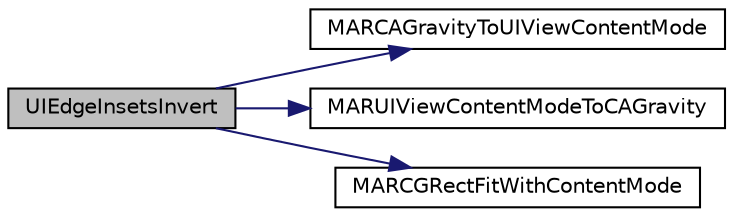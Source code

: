 digraph "UIEdgeInsetsInvert"
{
  edge [fontname="Helvetica",fontsize="10",labelfontname="Helvetica",labelfontsize="10"];
  node [fontname="Helvetica",fontsize="10",shape=record];
  rankdir="LR";
  Node155 [label="UIEdgeInsetsInvert",height=0.2,width=0.4,color="black", fillcolor="grey75", style="filled", fontcolor="black"];
  Node155 -> Node156 [color="midnightblue",fontsize="10",style="solid",fontname="Helvetica"];
  Node156 [label="MARCAGravityToUIViewContentMode",height=0.2,width=0.4,color="black", fillcolor="white", style="filled",URL="$_m_a_r_c_g_utilities_8h.html#a14ebbb01337964567b63ddbf7f578a8f",tooltip="Convert CALayer&#39;s gravity string to UIViewContentMode. "];
  Node155 -> Node157 [color="midnightblue",fontsize="10",style="solid",fontname="Helvetica"];
  Node157 [label="MARUIViewContentModeToCAGravity",height=0.2,width=0.4,color="black", fillcolor="white", style="filled",URL="$_m_a_r_c_g_utilities_8h.html#a72d0c2a1c8954ae7766f42cc34074a63",tooltip="Convert UIViewContentMode to CALayer&#39;s gravity string. "];
  Node155 -> Node158 [color="midnightblue",fontsize="10",style="solid",fontname="Helvetica"];
  Node158 [label="MARCGRectFitWithContentMode",height=0.2,width=0.4,color="black", fillcolor="white", style="filled",URL="$_m_a_r_c_g_utilities_8h.html#afb024f01f523dd5a576933cb7764b5fa"];
}
